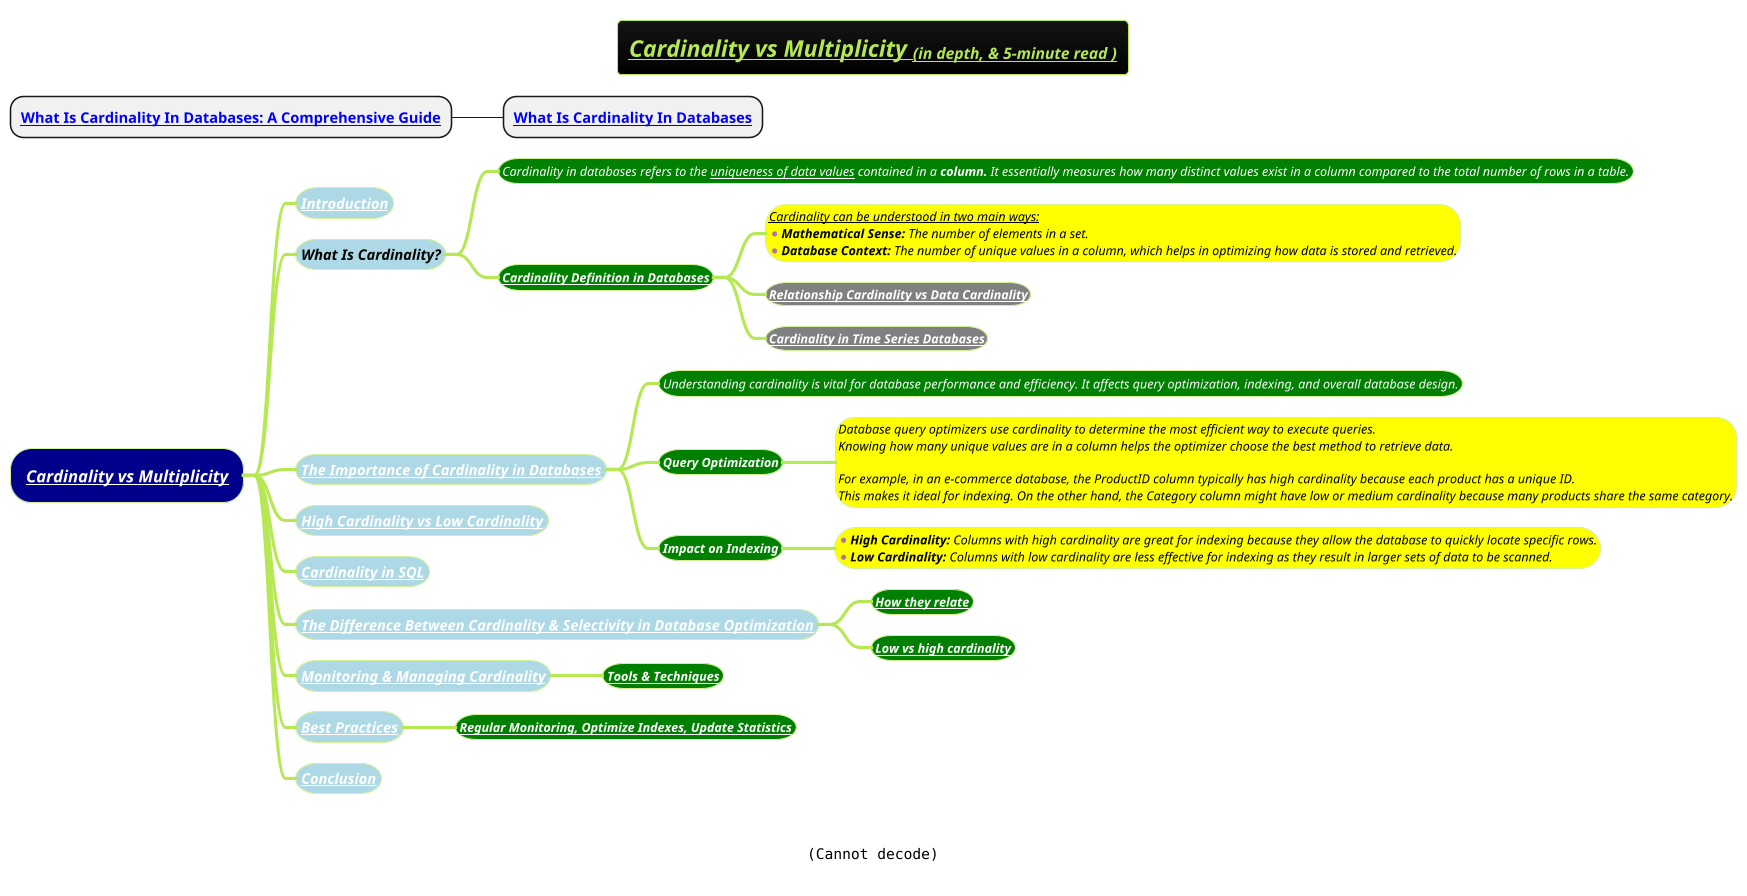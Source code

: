 @startmindmap
title =<b><i><u><size:18>Cardinality vs Multiplicity <size:11>(in depth, & 5-minute read )
* <b>[[https://www.netdata.cloud/academy/what-is-cardinality-in-databases-a-comprehensive-guide/ What Is Cardinality In Databases: A Comprehensive Guide]]
** <b>[[https://orangematter.solarwinds.com/2020/01/05/what-is-cardinality-in-a-database/ What Is Cardinality In Databases]]

!theme hacker
caption \n<img:../../../../docs/3-programming-languages/Venkat-Subramaniam/images/img_926.png>

*[#darkblue] <i><color #white>[[docs/books/1-books-backlog/DBMS/images/img_0.png Cardinality vs Multiplicity]]
**[#lightblue] <i><color #black>[[docs/books/1-books-backlog/DBMS/images/img_3.png Introduction]]

**[#lightblue] <i><color #black>What Is Cardinality?
***[#green] <i><size:12><color #white>Cardinality in databases refers to the __uniqueness of data values__ contained in a **column.** It essentially measures how many distinct values exist in a column compared to the total number of rows in a table.
***[#green] <b><i><size:12><color #white>[[docs/books/1-books-backlog/DBMS/images/img_7.png Cardinality Definition in Databases]]
****[#yellow]:<i><size:12><color #black><u>Cardinality can be understood in two main ways:
*<i><size:12><color #black>**Mathematical Sense:** The number of elements in a set.
*<i><size:12><color #black>**Database Context:** The number of unique values in a column, which helps in optimizing how data is stored and retrieved.;
****[#grey] <b><i><size:12><color #white>[[docs/books/1-books-backlog/DBMS/images/img_7.png Relationship Cardinality vs Data Cardinality]]
****[#grey] <b><i><size:12><color #white>[[https://orangematter.solarwinds.com/2020/01/05/what-is-cardinality-in-a-database/ Cardinality in Time Series Databases]]

**[#lightblue] <i><color #black>[[docs/books/1-books-backlog/DBMS/images/img_8.png The Importance of Cardinality in Databases]]
***[#green] <i><size:12><color #white>Understanding cardinality is vital for database performance and efficiency. It affects query optimization, indexing, and overall database design.
***[#green] <i><size:12><color #white><b>Query Optimization
****[#yellow]:<i><size:12><color #black>Database query optimizers use cardinality to determine the most efficient way to execute queries.
<i><size:12><color #black>Knowing how many unique values are in a column helps the optimizer choose the best method to retrieve data.

<i><size:12><color #black>For example, in an e-commerce database, the ProductID column typically has high cardinality because each product has a unique ID.
<i><size:12><color #black>This makes it ideal for indexing. On the other hand, the Category column might have low or medium cardinality because many products share the same category.;
***[#green] <i><size:12><color #white><b>Impact on Indexing
****[#yellow]:*<i><size:12><color #black>**High Cardinality:** Columns with high cardinality are great for indexing because they allow the database to quickly locate specific rows.
*<i><size:12><color #black>**Low Cardinality:** Columns with low cardinality are less effective for indexing as they result in larger sets of data to be scanned.;
**[#lightblue] <i><color #black>[[docs/books/1-books-backlog/DBMS/images/img_4.png High Cardinality vs Low Cardinality]]
**[#lightblue] <i><color #black>[[docs/books/1-books-backlog/DBMS/images/img_5.png Cardinality in SQL]]
**[#lightblue] <i><color #black>[[docs/books/1-books-backlog/DBMS/images/img_6.png The Difference Between Cardinality & Selectivity in Database Optimization]]
***[#green] <i><size:12><color #white><b>[[docs/books/1-books-backlog/DBMS/images/img_6.png How they relate]]
***[#green] <i><size:12><color #white><b>[[docs/books/1-books-backlog/DBMS/images/img_6.png Low vs high cardinality]]
**[#lightblue] <i><color #black>[[docs/books/1-books-backlog/DBMS/images/img_6.png Monitoring & Managing Cardinality]]
***[#green] <i><size:12><color #white><b>[[docs/books/1-books-backlog/DBMS/images/img_6.png Tools & Techniques]]
**[#lightblue] <i><color #black>[[docs/books/1-books-backlog/DBMS/images/img_6.png Best Practices]]
***[#green] <i><size:12><color #white><b>[[docs/books/1-books-backlog/DBMS/images/img_6.png Regular Monitoring, Optimize Indexes, Update Statistics]]
**[#lightblue] <i><color #black>[[docs/books/1-books-backlog/DBMS/images/img_6.png Conclusion]]







@endmindmap
